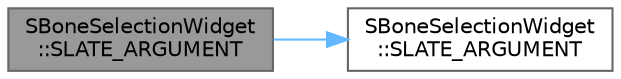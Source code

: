 digraph "SBoneSelectionWidget::SLATE_ARGUMENT"
{
 // INTERACTIVE_SVG=YES
 // LATEX_PDF_SIZE
  bgcolor="transparent";
  edge [fontname=Helvetica,fontsize=10,labelfontname=Helvetica,labelfontsize=10];
  node [fontname=Helvetica,fontsize=10,shape=box,height=0.2,width=0.4];
  rankdir="LR";
  Node1 [id="Node000001",label="SBoneSelectionWidget\l::SLATE_ARGUMENT",height=0.2,width=0.4,color="gray40", fillcolor="grey60", style="filled", fontcolor="black",tooltip="Whether or not to show 'None' as a selectable bone name."];
  Node1 -> Node2 [id="edge1_Node000001_Node000002",color="steelblue1",style="solid",tooltip=" "];
  Node2 [id="Node000002",label="SBoneSelectionWidget\l::SLATE_ARGUMENT",height=0.2,width=0.4,color="grey40", fillcolor="white", style="filled",URL="$df/d07/classSBoneSelectionWidget.html#ae1b7b7eee4ada1d990aa02f112b650c4",tooltip="Should show skeletons virtual bones in tree."];
}
